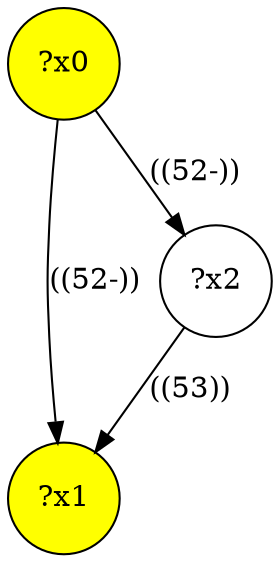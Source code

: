 digraph g {
	x0 [fillcolor="yellow", style="filled," shape=circle, label="?x0"];
	x1 [fillcolor="yellow", style="filled," shape=circle, label="?x1"];
	x0 -> x1 [label="((52-))"];
	x2 [shape=circle, label="?x2"];
	x0 -> x2 [label="((52-))"];
	x2 -> x1 [label="((53))"];
}
